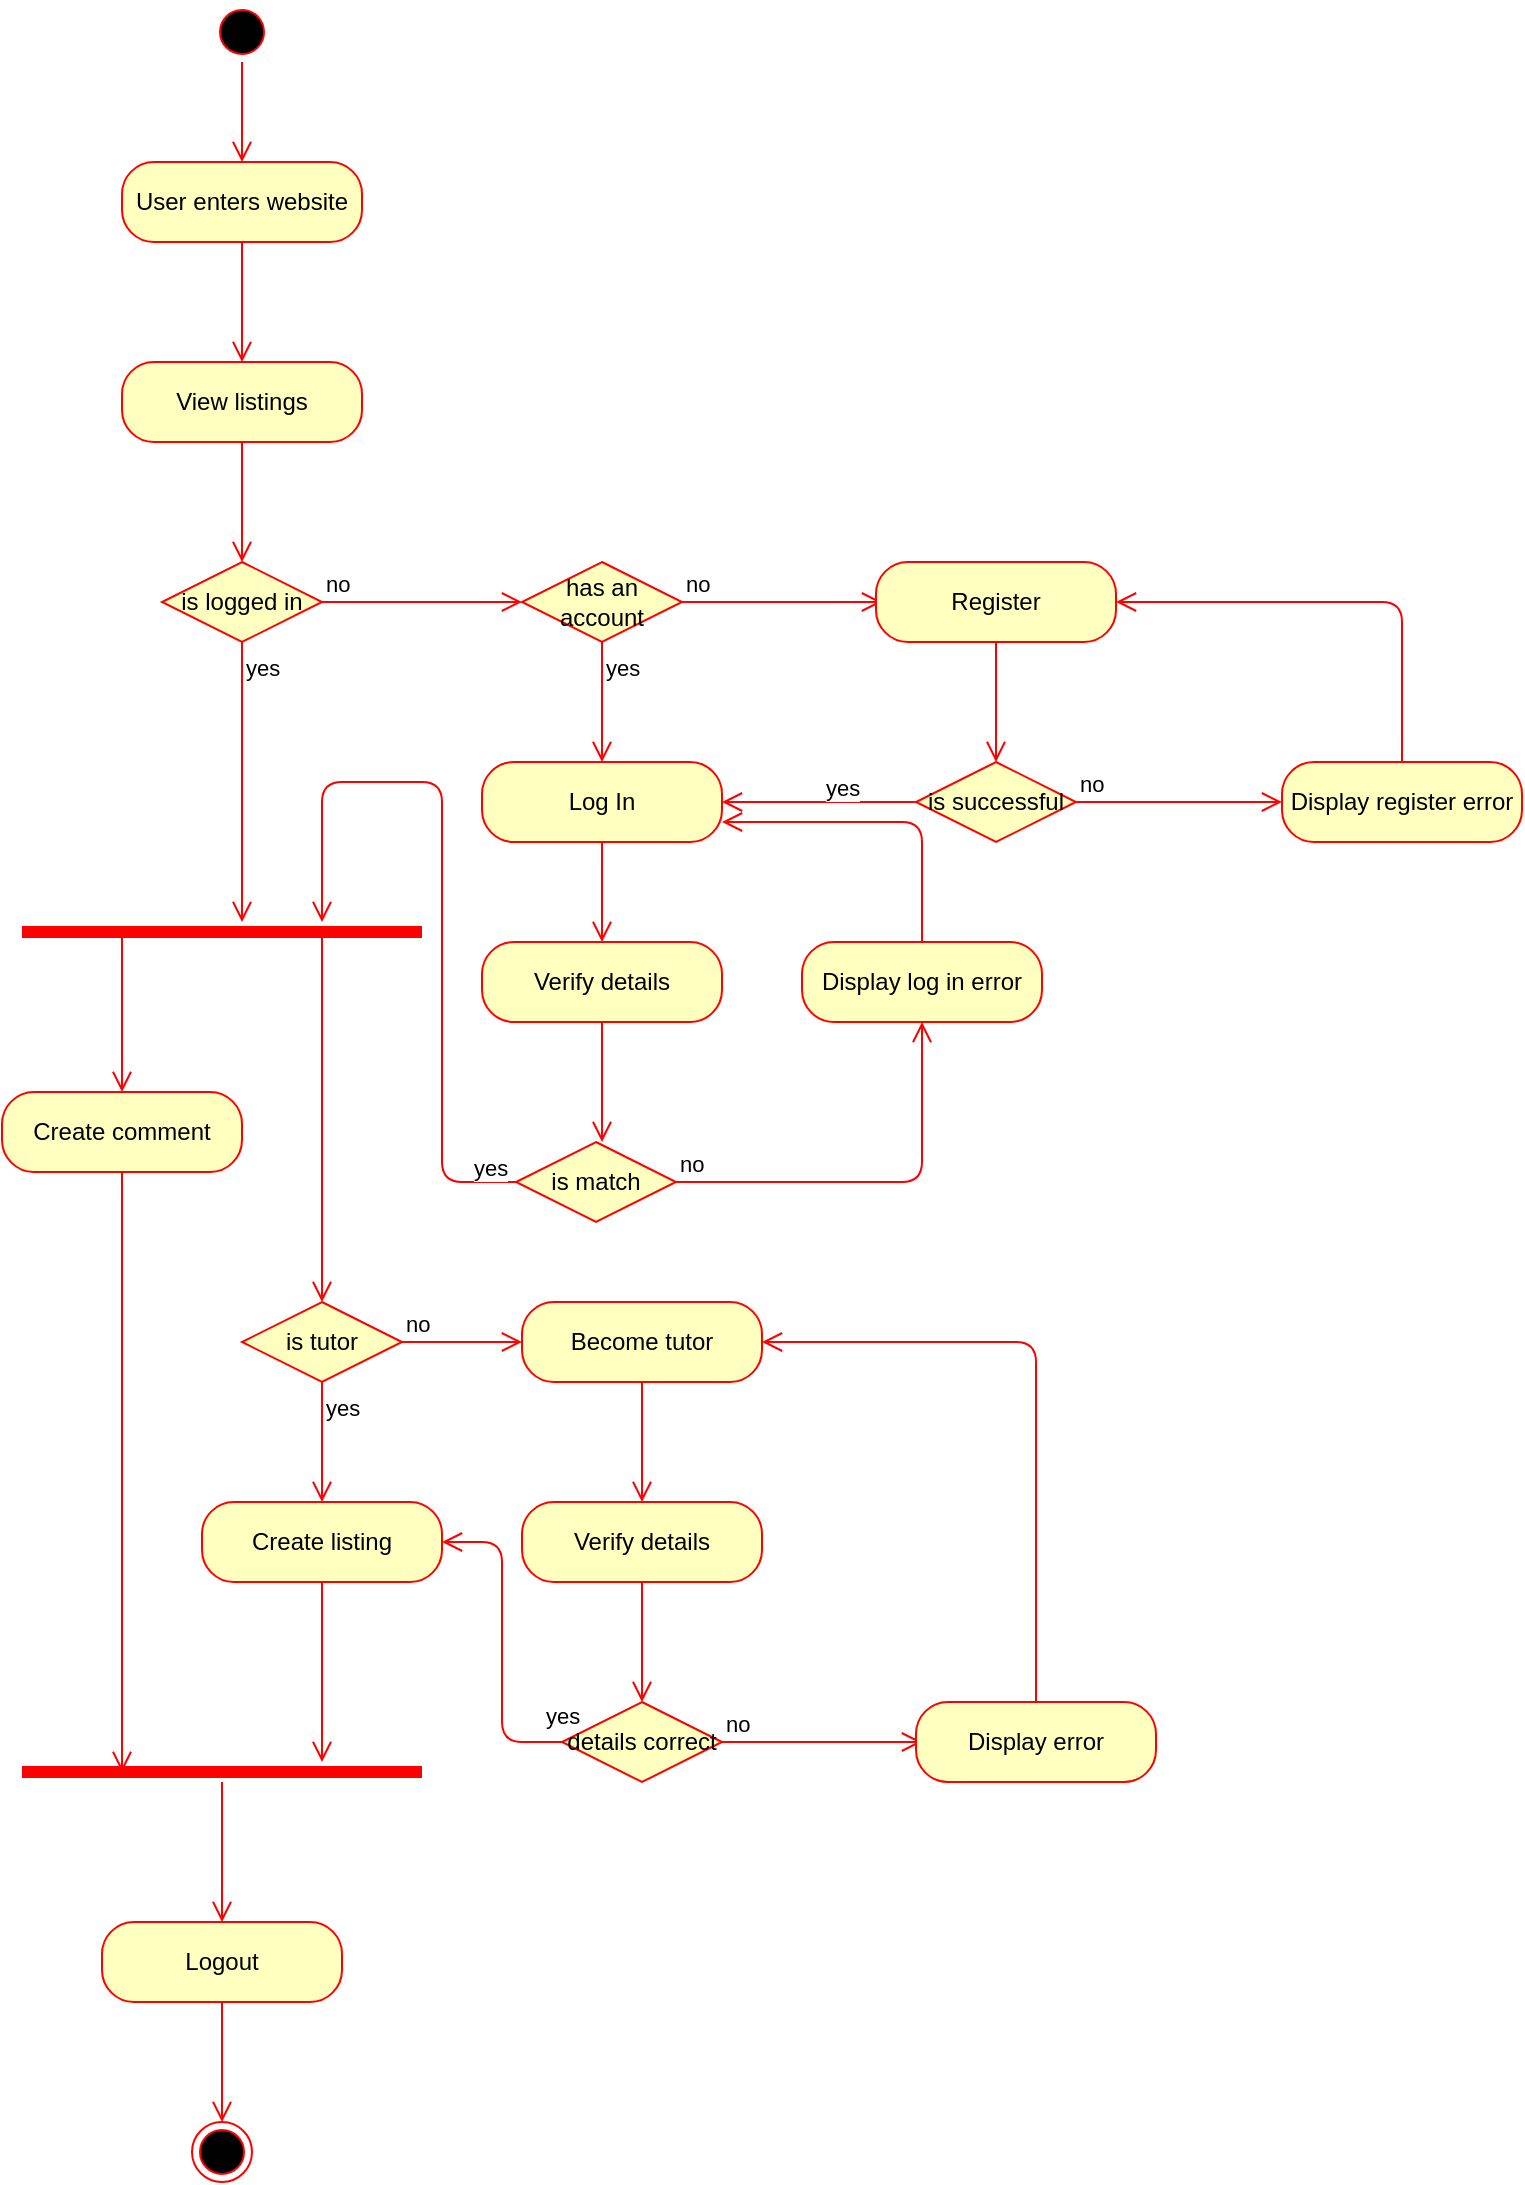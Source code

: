 <mxfile version="13.10.4" type="github">
  <diagram id="R34ZYv0XPSwRLobc-koi" name="Page-1">
    <mxGraphModel dx="1635" dy="995" grid="1" gridSize="10" guides="1" tooltips="1" connect="1" arrows="1" fold="1" page="1" pageScale="1" pageWidth="827" pageHeight="1169" math="0" shadow="0">
      <root>
        <mxCell id="0" />
        <mxCell id="1" parent="0" />
        <mxCell id="GCmUhMJURMeAsqbes3RS-4" value="" style="ellipse;html=1;shape=startState;fillColor=#000000;strokeColor=#ff0000;" parent="1" vertex="1">
          <mxGeometry x="135" y="40" width="30" height="30" as="geometry" />
        </mxCell>
        <mxCell id="GCmUhMJURMeAsqbes3RS-5" value="" style="edgeStyle=orthogonalEdgeStyle;html=1;verticalAlign=bottom;endArrow=open;endSize=8;strokeColor=#ff0000;" parent="1" source="GCmUhMJURMeAsqbes3RS-4" edge="1">
          <mxGeometry relative="1" as="geometry">
            <mxPoint x="150" y="120" as="targetPoint" />
          </mxGeometry>
        </mxCell>
        <mxCell id="vjO027R32Flx_gY4NIJW-1" value="Log In" style="rounded=1;whiteSpace=wrap;html=1;arcSize=40;fontColor=#000000;fillColor=#ffffc0;strokeColor=#ff0000;" parent="1" vertex="1">
          <mxGeometry x="270" y="420" width="120" height="40" as="geometry" />
        </mxCell>
        <mxCell id="vjO027R32Flx_gY4NIJW-2" value="" style="edgeStyle=orthogonalEdgeStyle;html=1;verticalAlign=bottom;endArrow=open;endSize=8;strokeColor=#ff0000;exitX=0.5;exitY=1;exitDx=0;exitDy=0;entryX=0.5;entryY=0;entryDx=0;entryDy=0;" parent="1" source="vjO027R32Flx_gY4NIJW-1" target="Mwoo7-DaToj7osFpNbTO-7" edge="1">
          <mxGeometry relative="1" as="geometry">
            <mxPoint x="330" y="520" as="targetPoint" />
          </mxGeometry>
        </mxCell>
        <mxCell id="vjO027R32Flx_gY4NIJW-3" value="View listings" style="rounded=1;whiteSpace=wrap;html=1;arcSize=40;fontColor=#000000;fillColor=#ffffc0;strokeColor=#ff0000;" parent="1" vertex="1">
          <mxGeometry x="90" y="220" width="120" height="40" as="geometry" />
        </mxCell>
        <mxCell id="vjO027R32Flx_gY4NIJW-4" value="" style="edgeStyle=orthogonalEdgeStyle;html=1;verticalAlign=bottom;endArrow=open;endSize=8;strokeColor=#ff0000;" parent="1" source="vjO027R32Flx_gY4NIJW-3" edge="1">
          <mxGeometry relative="1" as="geometry">
            <mxPoint x="150" y="320" as="targetPoint" />
          </mxGeometry>
        </mxCell>
        <mxCell id="vjO027R32Flx_gY4NIJW-8" value="User enters website" style="rounded=1;whiteSpace=wrap;html=1;arcSize=40;fontColor=#000000;fillColor=#ffffc0;strokeColor=#ff0000;" parent="1" vertex="1">
          <mxGeometry x="90" y="120" width="120" height="40" as="geometry" />
        </mxCell>
        <mxCell id="vjO027R32Flx_gY4NIJW-9" value="" style="edgeStyle=orthogonalEdgeStyle;html=1;verticalAlign=bottom;endArrow=open;endSize=8;strokeColor=#ff0000;" parent="1" source="vjO027R32Flx_gY4NIJW-8" edge="1">
          <mxGeometry relative="1" as="geometry">
            <mxPoint x="150" y="220" as="targetPoint" />
          </mxGeometry>
        </mxCell>
        <mxCell id="vjO027R32Flx_gY4NIJW-10" value="is logged in" style="rhombus;whiteSpace=wrap;html=1;fillColor=#ffffc0;strokeColor=#ff0000;" parent="1" vertex="1">
          <mxGeometry x="110" y="320" width="80" height="40" as="geometry" />
        </mxCell>
        <mxCell id="vjO027R32Flx_gY4NIJW-11" value="no" style="edgeStyle=orthogonalEdgeStyle;html=1;align=left;verticalAlign=bottom;endArrow=open;endSize=8;strokeColor=#ff0000;" parent="1" source="vjO027R32Flx_gY4NIJW-10" edge="1">
          <mxGeometry x="-1" relative="1" as="geometry">
            <mxPoint x="290" y="340" as="targetPoint" />
          </mxGeometry>
        </mxCell>
        <mxCell id="vjO027R32Flx_gY4NIJW-12" value="yes" style="edgeStyle=orthogonalEdgeStyle;html=1;align=left;verticalAlign=top;endArrow=open;endSize=8;strokeColor=#ff0000;entryX=0.55;entryY=0;entryDx=0;entryDy=0;entryPerimeter=0;" parent="1" source="vjO027R32Flx_gY4NIJW-10" target="Mwoo7-DaToj7osFpNbTO-21" edge="1">
          <mxGeometry x="-1" relative="1" as="geometry">
            <mxPoint x="150" y="420" as="targetPoint" />
          </mxGeometry>
        </mxCell>
        <mxCell id="vjO027R32Flx_gY4NIJW-13" value="has an account" style="rhombus;whiteSpace=wrap;html=1;fillColor=#ffffc0;strokeColor=#ff0000;" parent="1" vertex="1">
          <mxGeometry x="290" y="320" width="80" height="40" as="geometry" />
        </mxCell>
        <mxCell id="vjO027R32Flx_gY4NIJW-14" value="no" style="edgeStyle=orthogonalEdgeStyle;html=1;align=left;verticalAlign=bottom;endArrow=open;endSize=8;strokeColor=#ff0000;" parent="1" source="vjO027R32Flx_gY4NIJW-13" edge="1">
          <mxGeometry x="-1" relative="1" as="geometry">
            <mxPoint x="470" y="340" as="targetPoint" />
          </mxGeometry>
        </mxCell>
        <mxCell id="vjO027R32Flx_gY4NIJW-15" value="yes" style="edgeStyle=orthogonalEdgeStyle;html=1;align=left;verticalAlign=top;endArrow=open;endSize=8;strokeColor=#ff0000;" parent="1" source="vjO027R32Flx_gY4NIJW-13" edge="1">
          <mxGeometry x="-1" relative="1" as="geometry">
            <mxPoint x="330" y="420" as="targetPoint" />
          </mxGeometry>
        </mxCell>
        <mxCell id="vjO027R32Flx_gY4NIJW-16" value="Register" style="rounded=1;whiteSpace=wrap;html=1;arcSize=40;fontColor=#000000;fillColor=#ffffc0;strokeColor=#ff0000;" parent="1" vertex="1">
          <mxGeometry x="467" y="320" width="120" height="40" as="geometry" />
        </mxCell>
        <mxCell id="vjO027R32Flx_gY4NIJW-17" value="" style="edgeStyle=orthogonalEdgeStyle;html=1;verticalAlign=bottom;endArrow=open;endSize=8;strokeColor=#ff0000;exitX=0.5;exitY=1;exitDx=0;exitDy=0;entryX=0.5;entryY=0;entryDx=0;entryDy=0;" parent="1" source="vjO027R32Flx_gY4NIJW-16" target="Mwoo7-DaToj7osFpNbTO-1" edge="1">
          <mxGeometry relative="1" as="geometry">
            <mxPoint x="390" y="440" as="targetPoint" />
            <Array as="points">
              <mxPoint x="527" y="410" />
              <mxPoint x="527" y="410" />
            </Array>
          </mxGeometry>
        </mxCell>
        <mxCell id="vjO027R32Flx_gY4NIJW-18" value="Create comment" style="rounded=1;whiteSpace=wrap;html=1;arcSize=40;fontColor=#000000;fillColor=#ffffc0;strokeColor=#ff0000;" parent="1" vertex="1">
          <mxGeometry x="30" y="585" width="120" height="40" as="geometry" />
        </mxCell>
        <mxCell id="vjO027R32Flx_gY4NIJW-19" value="" style="edgeStyle=orthogonalEdgeStyle;html=1;verticalAlign=bottom;endArrow=open;endSize=8;strokeColor=#ff0000;entryX=0.5;entryY=0;entryDx=0;entryDy=0;exitX=0.75;exitY=0.5;exitDx=0;exitDy=0;exitPerimeter=0;" parent="1" source="Mwoo7-DaToj7osFpNbTO-21" target="vjO027R32Flx_gY4NIJW-20" edge="1">
          <mxGeometry relative="1" as="geometry">
            <mxPoint x="150" y="520" as="targetPoint" />
            <Array as="points">
              <mxPoint x="190" y="690" />
            </Array>
          </mxGeometry>
        </mxCell>
        <mxCell id="vjO027R32Flx_gY4NIJW-20" value="is tutor" style="rhombus;whiteSpace=wrap;html=1;fillColor=#ffffc0;strokeColor=#ff0000;" parent="1" vertex="1">
          <mxGeometry x="150" y="690" width="80" height="40" as="geometry" />
        </mxCell>
        <mxCell id="vjO027R32Flx_gY4NIJW-21" value="no" style="edgeStyle=orthogonalEdgeStyle;html=1;align=left;verticalAlign=bottom;endArrow=open;endSize=8;strokeColor=#ff0000;" parent="1" source="vjO027R32Flx_gY4NIJW-20" edge="1">
          <mxGeometry x="-1" relative="1" as="geometry">
            <mxPoint x="290" y="710" as="targetPoint" />
          </mxGeometry>
        </mxCell>
        <mxCell id="vjO027R32Flx_gY4NIJW-22" value="yes" style="edgeStyle=orthogonalEdgeStyle;html=1;align=left;verticalAlign=top;endArrow=open;endSize=8;strokeColor=#ff0000;entryX=0.5;entryY=0;entryDx=0;entryDy=0;" parent="1" source="vjO027R32Flx_gY4NIJW-20" target="vjO027R32Flx_gY4NIJW-25" edge="1">
          <mxGeometry x="-1" relative="1" as="geometry">
            <mxPoint x="150" y="790" as="targetPoint" />
            <Array as="points" />
          </mxGeometry>
        </mxCell>
        <mxCell id="vjO027R32Flx_gY4NIJW-23" value="Become tutor" style="rounded=1;whiteSpace=wrap;html=1;arcSize=40;fontColor=#000000;fillColor=#ffffc0;strokeColor=#ff0000;" parent="1" vertex="1">
          <mxGeometry x="290" y="690" width="120" height="40" as="geometry" />
        </mxCell>
        <mxCell id="vjO027R32Flx_gY4NIJW-24" value="" style="edgeStyle=orthogonalEdgeStyle;html=1;verticalAlign=bottom;endArrow=open;endSize=8;strokeColor=#ff0000;exitX=0.5;exitY=1;exitDx=0;exitDy=0;entryX=0.5;entryY=0;entryDx=0;entryDy=0;" parent="1" source="vjO027R32Flx_gY4NIJW-23" target="Mwoo7-DaToj7osFpNbTO-14" edge="1">
          <mxGeometry relative="1" as="geometry">
            <mxPoint x="350" y="780" as="targetPoint" />
          </mxGeometry>
        </mxCell>
        <mxCell id="vjO027R32Flx_gY4NIJW-25" value="Create listing" style="rounded=1;whiteSpace=wrap;html=1;arcSize=40;fontColor=#000000;fillColor=#ffffc0;strokeColor=#ff0000;" parent="1" vertex="1">
          <mxGeometry x="130" y="790" width="120" height="40" as="geometry" />
        </mxCell>
        <mxCell id="vjO027R32Flx_gY4NIJW-26" value="" style="edgeStyle=orthogonalEdgeStyle;html=1;verticalAlign=bottom;endArrow=open;endSize=8;strokeColor=#ff0000;" parent="1" source="vjO027R32Flx_gY4NIJW-25" edge="1">
          <mxGeometry relative="1" as="geometry">
            <mxPoint x="190" y="920" as="targetPoint" />
          </mxGeometry>
        </mxCell>
        <mxCell id="Mwoo7-DaToj7osFpNbTO-1" value="is successful" style="rhombus;whiteSpace=wrap;html=1;fillColor=#ffffc0;strokeColor=#ff0000;" parent="1" vertex="1">
          <mxGeometry x="487" y="420" width="80" height="40" as="geometry" />
        </mxCell>
        <mxCell id="Mwoo7-DaToj7osFpNbTO-2" value="no" style="edgeStyle=orthogonalEdgeStyle;html=1;align=left;verticalAlign=bottom;endArrow=open;endSize=8;strokeColor=#ff0000;" parent="1" source="Mwoo7-DaToj7osFpNbTO-1" edge="1">
          <mxGeometry x="-1" relative="1" as="geometry">
            <mxPoint x="670" y="440" as="targetPoint" />
          </mxGeometry>
        </mxCell>
        <mxCell id="Mwoo7-DaToj7osFpNbTO-3" value="yes" style="edgeStyle=orthogonalEdgeStyle;html=1;align=left;verticalAlign=top;endArrow=open;endSize=8;strokeColor=#ff0000;exitX=0;exitY=0.5;exitDx=0;exitDy=0;entryX=1;entryY=0.5;entryDx=0;entryDy=0;" parent="1" source="Mwoo7-DaToj7osFpNbTO-1" target="vjO027R32Flx_gY4NIJW-1" edge="1">
          <mxGeometry x="-0.031" y="-20" relative="1" as="geometry">
            <mxPoint x="530" y="520" as="targetPoint" />
            <mxPoint as="offset" />
          </mxGeometry>
        </mxCell>
        <mxCell id="Mwoo7-DaToj7osFpNbTO-5" value="Display register error" style="rounded=1;whiteSpace=wrap;html=1;arcSize=40;fontColor=#000000;fillColor=#ffffc0;strokeColor=#ff0000;" parent="1" vertex="1">
          <mxGeometry x="670" y="420" width="120" height="40" as="geometry" />
        </mxCell>
        <mxCell id="Mwoo7-DaToj7osFpNbTO-6" value="" style="edgeStyle=orthogonalEdgeStyle;html=1;verticalAlign=bottom;endArrow=open;endSize=8;strokeColor=#ff0000;exitX=0.5;exitY=0;exitDx=0;exitDy=0;entryX=1;entryY=0.5;entryDx=0;entryDy=0;" parent="1" source="Mwoo7-DaToj7osFpNbTO-5" target="vjO027R32Flx_gY4NIJW-16" edge="1">
          <mxGeometry relative="1" as="geometry">
            <mxPoint x="730" y="520" as="targetPoint" />
          </mxGeometry>
        </mxCell>
        <mxCell id="Mwoo7-DaToj7osFpNbTO-7" value="Verify details" style="rounded=1;whiteSpace=wrap;html=1;arcSize=40;fontColor=#000000;fillColor=#ffffc0;strokeColor=#ff0000;" parent="1" vertex="1">
          <mxGeometry x="270" y="510" width="120" height="40" as="geometry" />
        </mxCell>
        <mxCell id="Mwoo7-DaToj7osFpNbTO-8" value="" style="edgeStyle=orthogonalEdgeStyle;html=1;verticalAlign=bottom;endArrow=open;endSize=8;strokeColor=#ff0000;" parent="1" source="Mwoo7-DaToj7osFpNbTO-7" edge="1">
          <mxGeometry relative="1" as="geometry">
            <mxPoint x="330" y="610" as="targetPoint" />
          </mxGeometry>
        </mxCell>
        <mxCell id="Mwoo7-DaToj7osFpNbTO-9" value="is match" style="rhombus;whiteSpace=wrap;html=1;fillColor=#ffffc0;strokeColor=#ff0000;" parent="1" vertex="1">
          <mxGeometry x="287" y="610" width="80" height="40" as="geometry" />
        </mxCell>
        <mxCell id="Mwoo7-DaToj7osFpNbTO-10" value="no" style="edgeStyle=orthogonalEdgeStyle;html=1;align=left;verticalAlign=bottom;endArrow=open;endSize=8;strokeColor=#ff0000;entryX=0.5;entryY=1;entryDx=0;entryDy=0;" parent="1" source="Mwoo7-DaToj7osFpNbTO-9" target="Mwoo7-DaToj7osFpNbTO-12" edge="1">
          <mxGeometry x="-1" relative="1" as="geometry">
            <mxPoint x="467" y="630" as="targetPoint" />
            <Array as="points">
              <mxPoint x="490" y="630" />
            </Array>
          </mxGeometry>
        </mxCell>
        <mxCell id="Mwoo7-DaToj7osFpNbTO-11" value="yes" style="edgeStyle=orthogonalEdgeStyle;html=1;align=left;verticalAlign=top;endArrow=open;endSize=8;strokeColor=#ff0000;exitX=0;exitY=0.5;exitDx=0;exitDy=0;" parent="1" source="Mwoo7-DaToj7osFpNbTO-9" edge="1">
          <mxGeometry x="-0.873" y="-20" relative="1" as="geometry">
            <mxPoint x="190" y="500" as="targetPoint" />
            <mxPoint as="offset" />
            <Array as="points">
              <mxPoint x="250" y="630" />
              <mxPoint x="250" y="430" />
              <mxPoint x="190" y="430" />
            </Array>
          </mxGeometry>
        </mxCell>
        <mxCell id="Mwoo7-DaToj7osFpNbTO-12" value="Display log in error" style="rounded=1;whiteSpace=wrap;html=1;arcSize=40;fontColor=#000000;fillColor=#ffffc0;strokeColor=#ff0000;" parent="1" vertex="1">
          <mxGeometry x="430" y="510" width="120" height="40" as="geometry" />
        </mxCell>
        <mxCell id="Mwoo7-DaToj7osFpNbTO-13" value="" style="edgeStyle=orthogonalEdgeStyle;html=1;verticalAlign=bottom;endArrow=open;endSize=8;strokeColor=#ff0000;exitX=0.5;exitY=0;exitDx=0;exitDy=0;entryX=1;entryY=0.75;entryDx=0;entryDy=0;" parent="1" source="Mwoo7-DaToj7osFpNbTO-12" target="vjO027R32Flx_gY4NIJW-1" edge="1">
          <mxGeometry relative="1" as="geometry">
            <mxPoint x="490" y="600" as="targetPoint" />
          </mxGeometry>
        </mxCell>
        <mxCell id="Mwoo7-DaToj7osFpNbTO-14" value="Verify details" style="rounded=1;whiteSpace=wrap;html=1;arcSize=40;fontColor=#000000;fillColor=#ffffc0;strokeColor=#ff0000;" parent="1" vertex="1">
          <mxGeometry x="290" y="790" width="120" height="40" as="geometry" />
        </mxCell>
        <mxCell id="Mwoo7-DaToj7osFpNbTO-15" value="" style="edgeStyle=orthogonalEdgeStyle;html=1;verticalAlign=bottom;endArrow=open;endSize=8;strokeColor=#ff0000;" parent="1" source="Mwoo7-DaToj7osFpNbTO-14" edge="1">
          <mxGeometry relative="1" as="geometry">
            <mxPoint x="350" y="890" as="targetPoint" />
          </mxGeometry>
        </mxCell>
        <mxCell id="Mwoo7-DaToj7osFpNbTO-16" value="details correct" style="rhombus;whiteSpace=wrap;html=1;fillColor=#ffffc0;strokeColor=#ff0000;" parent="1" vertex="1">
          <mxGeometry x="310" y="890" width="80" height="40" as="geometry" />
        </mxCell>
        <mxCell id="Mwoo7-DaToj7osFpNbTO-17" value="no" style="edgeStyle=orthogonalEdgeStyle;html=1;align=left;verticalAlign=bottom;endArrow=open;endSize=8;strokeColor=#ff0000;" parent="1" source="Mwoo7-DaToj7osFpNbTO-16" edge="1">
          <mxGeometry x="-1" relative="1" as="geometry">
            <mxPoint x="490" y="910" as="targetPoint" />
          </mxGeometry>
        </mxCell>
        <mxCell id="Mwoo7-DaToj7osFpNbTO-18" value="yes" style="edgeStyle=orthogonalEdgeStyle;html=1;align=left;verticalAlign=top;endArrow=open;endSize=8;strokeColor=#ff0000;exitX=0;exitY=0.5;exitDx=0;exitDy=0;entryX=1;entryY=0.5;entryDx=0;entryDy=0;" parent="1" source="Mwoo7-DaToj7osFpNbTO-16" target="vjO027R32Flx_gY4NIJW-25" edge="1">
          <mxGeometry x="-0.3" y="-20" relative="1" as="geometry">
            <mxPoint x="350" y="990" as="targetPoint" />
            <mxPoint as="offset" />
          </mxGeometry>
        </mxCell>
        <mxCell id="Mwoo7-DaToj7osFpNbTO-19" value="Display error" style="rounded=1;whiteSpace=wrap;html=1;arcSize=40;fontColor=#000000;fillColor=#ffffc0;strokeColor=#ff0000;" parent="1" vertex="1">
          <mxGeometry x="487" y="890" width="120" height="40" as="geometry" />
        </mxCell>
        <mxCell id="Mwoo7-DaToj7osFpNbTO-20" value="" style="edgeStyle=orthogonalEdgeStyle;html=1;verticalAlign=bottom;endArrow=open;endSize=8;strokeColor=#ff0000;exitX=0.5;exitY=0;exitDx=0;exitDy=0;entryX=1;entryY=0.5;entryDx=0;entryDy=0;" parent="1" source="Mwoo7-DaToj7osFpNbTO-19" target="vjO027R32Flx_gY4NIJW-23" edge="1">
          <mxGeometry relative="1" as="geometry">
            <mxPoint x="547" y="990" as="targetPoint" />
          </mxGeometry>
        </mxCell>
        <mxCell id="Mwoo7-DaToj7osFpNbTO-21" value="" style="shape=line;html=1;strokeWidth=6;strokeColor=#ff0000;" parent="1" vertex="1">
          <mxGeometry x="40" y="500" width="200" height="10" as="geometry" />
        </mxCell>
        <mxCell id="Mwoo7-DaToj7osFpNbTO-22" value="" style="edgeStyle=orthogonalEdgeStyle;html=1;verticalAlign=bottom;endArrow=open;endSize=8;strokeColor=#ff0000;entryX=0.5;entryY=0;entryDx=0;entryDy=0;exitX=0.25;exitY=0.5;exitDx=0;exitDy=0;exitPerimeter=0;" parent="1" source="Mwoo7-DaToj7osFpNbTO-21" target="vjO027R32Flx_gY4NIJW-18" edge="1">
          <mxGeometry relative="1" as="geometry">
            <mxPoint x="140" y="570" as="targetPoint" />
            <Array as="points" />
          </mxGeometry>
        </mxCell>
        <mxCell id="Mwoo7-DaToj7osFpNbTO-27" value="" style="edgeStyle=orthogonalEdgeStyle;html=1;verticalAlign=bottom;endArrow=open;endSize=8;strokeColor=#ff0000;exitX=0.5;exitY=1;exitDx=0;exitDy=0;entryX=0.25;entryY=0.5;entryDx=0;entryDy=0;entryPerimeter=0;" parent="1" source="vjO027R32Flx_gY4NIJW-18" target="Mwoo7-DaToj7osFpNbTO-29" edge="1">
          <mxGeometry relative="1" as="geometry">
            <mxPoint x="90" y="680" as="targetPoint" />
            <mxPoint x="90" y="625" as="sourcePoint" />
            <Array as="points" />
          </mxGeometry>
        </mxCell>
        <mxCell id="Mwoo7-DaToj7osFpNbTO-28" value="" style="ellipse;html=1;shape=endState;fillColor=#000000;strokeColor=#ff0000;" parent="1" vertex="1">
          <mxGeometry x="125" y="1100" width="30" height="30" as="geometry" />
        </mxCell>
        <mxCell id="Mwoo7-DaToj7osFpNbTO-29" value="" style="shape=line;html=1;strokeWidth=6;strokeColor=#ff0000;" parent="1" vertex="1">
          <mxGeometry x="40" y="920" width="200" height="10" as="geometry" />
        </mxCell>
        <mxCell id="Mwoo7-DaToj7osFpNbTO-30" value="" style="edgeStyle=orthogonalEdgeStyle;html=1;verticalAlign=bottom;endArrow=open;endSize=8;strokeColor=#ff0000;" parent="1" source="Mwoo7-DaToj7osFpNbTO-29" edge="1">
          <mxGeometry relative="1" as="geometry">
            <mxPoint x="140" y="1000" as="targetPoint" />
          </mxGeometry>
        </mxCell>
        <mxCell id="Mwoo7-DaToj7osFpNbTO-31" value="Logout" style="rounded=1;whiteSpace=wrap;html=1;arcSize=40;fontColor=#000000;fillColor=#ffffc0;strokeColor=#ff0000;" parent="1" vertex="1">
          <mxGeometry x="80" y="1000" width="120" height="40" as="geometry" />
        </mxCell>
        <mxCell id="Mwoo7-DaToj7osFpNbTO-32" value="" style="edgeStyle=orthogonalEdgeStyle;html=1;verticalAlign=bottom;endArrow=open;endSize=8;strokeColor=#ff0000;" parent="1" source="Mwoo7-DaToj7osFpNbTO-31" edge="1">
          <mxGeometry relative="1" as="geometry">
            <mxPoint x="140" y="1100" as="targetPoint" />
          </mxGeometry>
        </mxCell>
      </root>
    </mxGraphModel>
  </diagram>
</mxfile>

